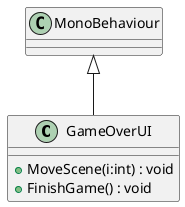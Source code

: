 @startuml
class GameOverUI {
    + MoveScene(i:int) : void
    + FinishGame() : void
}
MonoBehaviour <|-- GameOverUI
@enduml
